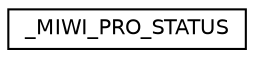 digraph "Graphical Class Hierarchy"
{
  edge [fontname="Helvetica",fontsize="10",labelfontname="Helvetica",labelfontsize="10"];
  node [fontname="Helvetica",fontsize="10",shape=record];
  rankdir="LR";
  Node1 [label="_MIWI_PRO_STATUS",height=0.2,width=0.4,color="black", fillcolor="white", style="filled",URL="$union___m_i_w_i___p_r_o___s_t_a_t_u_s.html"];
}
